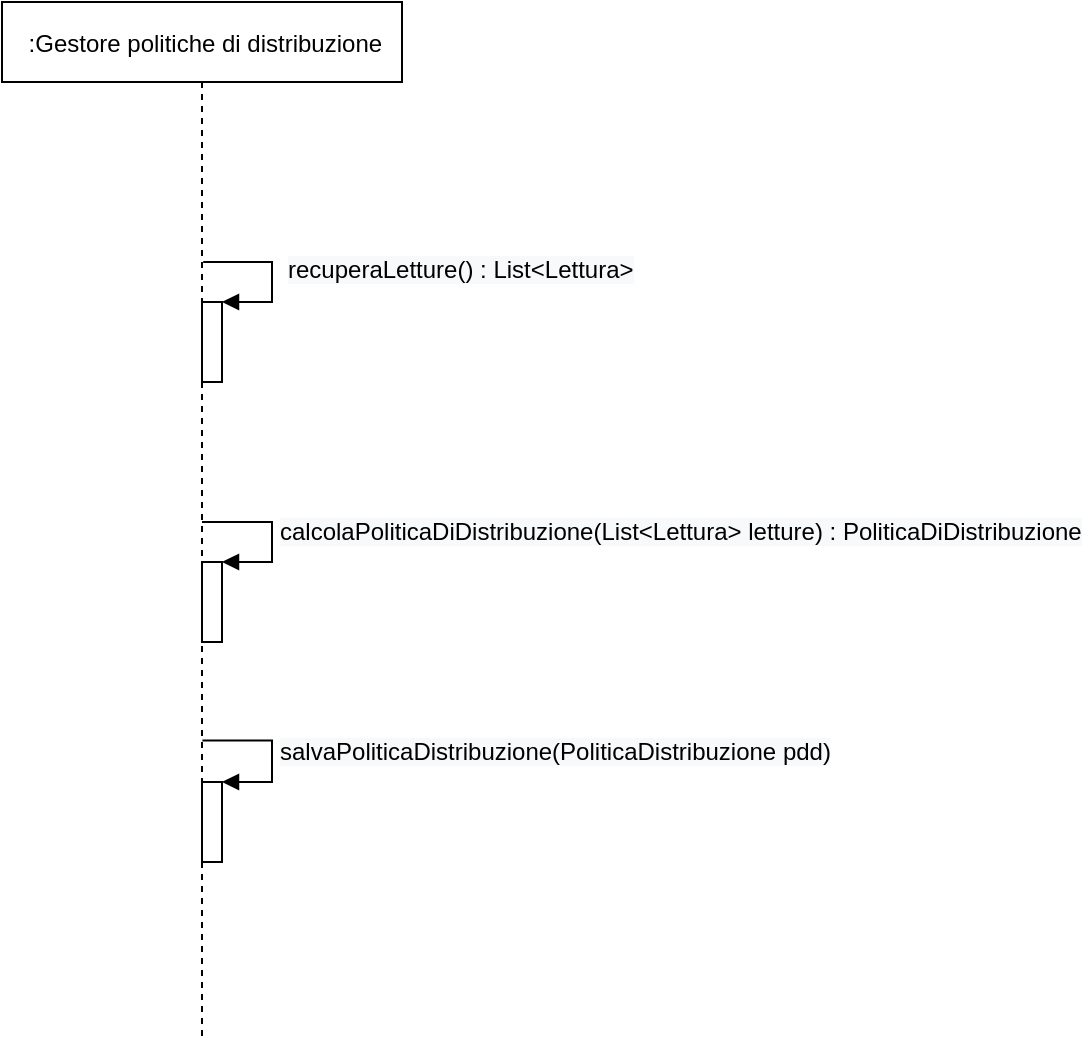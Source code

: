 <mxfile version="20.3.0" type="device"><diagram id="kgpKYQtTHZ0yAKxKKP6v" name="Page-1"><mxGraphModel dx="2187" dy="2542" grid="1" gridSize="10" guides="1" tooltips="1" connect="1" arrows="1" fold="1" page="1" pageScale="1" pageWidth="850" pageHeight="1100" math="0" shadow="0"><root><mxCell id="0"/><mxCell id="1" parent="0"/><mxCell id="3nuBFxr9cyL0pnOWT2aG-1" value=" :Gestore politiche di distribuzione" style="shape=umlLifeline;perimeter=lifelinePerimeter;container=1;collapsible=0;recursiveResize=0;rounded=0;shadow=0;strokeWidth=1;" parent="1" vertex="1"><mxGeometry x="-1520" y="-10" width="200" height="520" as="geometry"/></mxCell><mxCell id="xr_mrBkMRYKVSHJHs0zg-8" value="" style="html=1;points=[];perimeter=orthogonalPerimeter;" vertex="1" parent="3nuBFxr9cyL0pnOWT2aG-1"><mxGeometry x="100" y="150" width="10" height="40" as="geometry"/></mxCell><mxCell id="xr_mrBkMRYKVSHJHs0zg-9" value="&lt;p style=&quot;font-size: 12px; background-color: rgb(248, 249, 250); margin: 0px 0px 0px 4px;&quot;&gt;recuperaLetture() : List&amp;lt;Lettura&amp;gt;&lt;/p&gt;&lt;div&gt;&lt;br&gt;&lt;/div&gt;" style="edgeStyle=orthogonalEdgeStyle;html=1;align=left;spacingLeft=2;endArrow=block;rounded=0;entryX=1;entryY=0;exitX=0.503;exitY=0.25;exitDx=0;exitDy=0;exitPerimeter=0;" edge="1" target="xr_mrBkMRYKVSHJHs0zg-8" parent="3nuBFxr9cyL0pnOWT2aG-1" source="3nuBFxr9cyL0pnOWT2aG-1"><mxGeometry x="0.118" relative="1" as="geometry"><mxPoint x="105" y="130" as="sourcePoint"/><Array as="points"><mxPoint x="135" y="130"/><mxPoint x="135" y="150"/></Array><mxPoint as="offset"/></mxGeometry></mxCell><mxCell id="xr_mrBkMRYKVSHJHs0zg-10" value="" style="html=1;points=[];perimeter=orthogonalPerimeter;" vertex="1" parent="3nuBFxr9cyL0pnOWT2aG-1"><mxGeometry x="100" y="280" width="10" height="40" as="geometry"/></mxCell><mxCell id="xr_mrBkMRYKVSHJHs0zg-11" value="&lt;span style=&quot;font-size: 12px; background-color: rgb(248, 249, 250);&quot;&gt;calcolaPoliticaDiDistribuzione(List&amp;lt;Lettura&amp;gt; letture) : PoliticaDiDistribuzione&lt;/span&gt;" style="edgeStyle=orthogonalEdgeStyle;html=1;align=left;spacingLeft=2;endArrow=block;rounded=0;entryX=1;entryY=0;" edge="1" target="xr_mrBkMRYKVSHJHs0zg-10" parent="3nuBFxr9cyL0pnOWT2aG-1"><mxGeometry relative="1" as="geometry"><mxPoint x="100" y="260" as="sourcePoint"/><Array as="points"><mxPoint x="135" y="260"/><mxPoint x="135" y="280"/></Array></mxGeometry></mxCell><mxCell id="xr_mrBkMRYKVSHJHs0zg-12" value="" style="html=1;points=[];perimeter=orthogonalPerimeter;" vertex="1" parent="3nuBFxr9cyL0pnOWT2aG-1"><mxGeometry x="100" y="390" width="10" height="40" as="geometry"/></mxCell><mxCell id="xr_mrBkMRYKVSHJHs0zg-13" value="&lt;span style=&quot;font-size: 12px; background-color: rgb(248, 249, 250);&quot;&gt;salvaPoliticaDistribuzione(PoliticaDistribuzione pdd)&lt;/span&gt;" style="edgeStyle=orthogonalEdgeStyle;html=1;align=left;spacingLeft=2;endArrow=block;rounded=0;entryX=1;entryY=0;exitX=0.501;exitY=0.71;exitDx=0;exitDy=0;exitPerimeter=0;" edge="1" target="xr_mrBkMRYKVSHJHs0zg-12" parent="3nuBFxr9cyL0pnOWT2aG-1" source="3nuBFxr9cyL0pnOWT2aG-1"><mxGeometry relative="1" as="geometry"><mxPoint x="105" y="370" as="sourcePoint"/><Array as="points"><mxPoint x="135" y="369"/><mxPoint x="135" y="390"/></Array></mxGeometry></mxCell></root></mxGraphModel></diagram></mxfile>